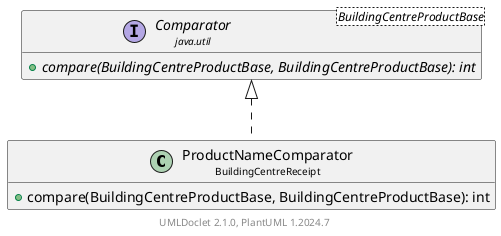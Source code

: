 @startuml
    set namespaceSeparator none
    hide empty fields
    hide empty methods

    class "<size:14>ProductNameComparator\n<size:10>BuildingCentreReceipt" as BuildingCentreReceipt.ProductNameComparator [[ProductNameComparator.html]] {
        +compare(BuildingCentreProductBase, BuildingCentreProductBase): int
    }

    interface "<size:14>Comparator\n<size:10>java.util" as java.util.Comparator<BuildingCentreProductBase> {
        {abstract} +compare(BuildingCentreProductBase, BuildingCentreProductBase): int
    }

    java.util.Comparator <|.. BuildingCentreReceipt.ProductNameComparator

    center footer UMLDoclet 2.1.0, PlantUML %version()
@enduml
